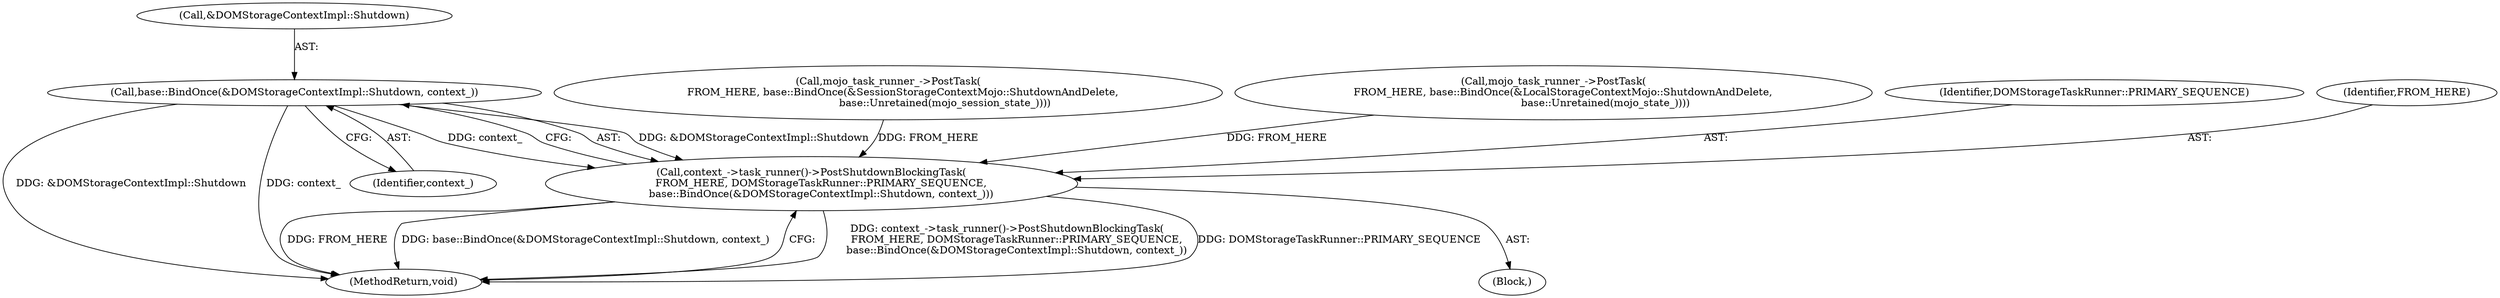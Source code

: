 digraph "1_Chrome_ba169c14aa9cc2efd708a878ae21ff34f3898fe0_1@del" {
"1000131" [label="(Call,base::BindOnce(&DOMStorageContextImpl::Shutdown, context_))"];
"1000128" [label="(Call,context_->task_runner()->PostShutdownBlockingTask(\n      FROM_HERE, DOMStorageTaskRunner::PRIMARY_SEQUENCE,\n      base::BindOnce(&DOMStorageContextImpl::Shutdown, context_)))"];
"1000131" [label="(Call,base::BindOnce(&DOMStorageContextImpl::Shutdown, context_))"];
"1000117" [label="(Call,mojo_task_runner_->PostTask(\n         FROM_HERE, base::BindOnce(&SessionStorageContextMojo::ShutdownAndDelete,\n                                   base::Unretained(mojo_session_state_))))"];
"1000132" [label="(Call,&DOMStorageContextImpl::Shutdown)"];
"1000134" [label="(Identifier,context_)"];
"1000135" [label="(MethodReturn,void)"];
"1000128" [label="(Call,context_->task_runner()->PostShutdownBlockingTask(\n      FROM_HERE, DOMStorageTaskRunner::PRIMARY_SEQUENCE,\n      base::BindOnce(&DOMStorageContextImpl::Shutdown, context_)))"];
"1000104" [label="(Call,mojo_task_runner_->PostTask(\n      FROM_HERE, base::BindOnce(&LocalStorageContextMojo::ShutdownAndDelete,\n                                base::Unretained(mojo_state_))))"];
"1000130" [label="(Identifier,DOMStorageTaskRunner::PRIMARY_SEQUENCE)"];
"1000101" [label="(Block,)"];
"1000129" [label="(Identifier,FROM_HERE)"];
"1000131" -> "1000128"  [label="AST: "];
"1000131" -> "1000134"  [label="CFG: "];
"1000132" -> "1000131"  [label="AST: "];
"1000134" -> "1000131"  [label="AST: "];
"1000128" -> "1000131"  [label="CFG: "];
"1000131" -> "1000135"  [label="DDG: &DOMStorageContextImpl::Shutdown"];
"1000131" -> "1000135"  [label="DDG: context_"];
"1000131" -> "1000128"  [label="DDG: &DOMStorageContextImpl::Shutdown"];
"1000131" -> "1000128"  [label="DDG: context_"];
"1000128" -> "1000101"  [label="AST: "];
"1000129" -> "1000128"  [label="AST: "];
"1000130" -> "1000128"  [label="AST: "];
"1000135" -> "1000128"  [label="CFG: "];
"1000128" -> "1000135"  [label="DDG: context_->task_runner()->PostShutdownBlockingTask(\n      FROM_HERE, DOMStorageTaskRunner::PRIMARY_SEQUENCE,\n      base::BindOnce(&DOMStorageContextImpl::Shutdown, context_))"];
"1000128" -> "1000135"  [label="DDG: DOMStorageTaskRunner::PRIMARY_SEQUENCE"];
"1000128" -> "1000135"  [label="DDG: FROM_HERE"];
"1000128" -> "1000135"  [label="DDG: base::BindOnce(&DOMStorageContextImpl::Shutdown, context_)"];
"1000104" -> "1000128"  [label="DDG: FROM_HERE"];
"1000117" -> "1000128"  [label="DDG: FROM_HERE"];
}

